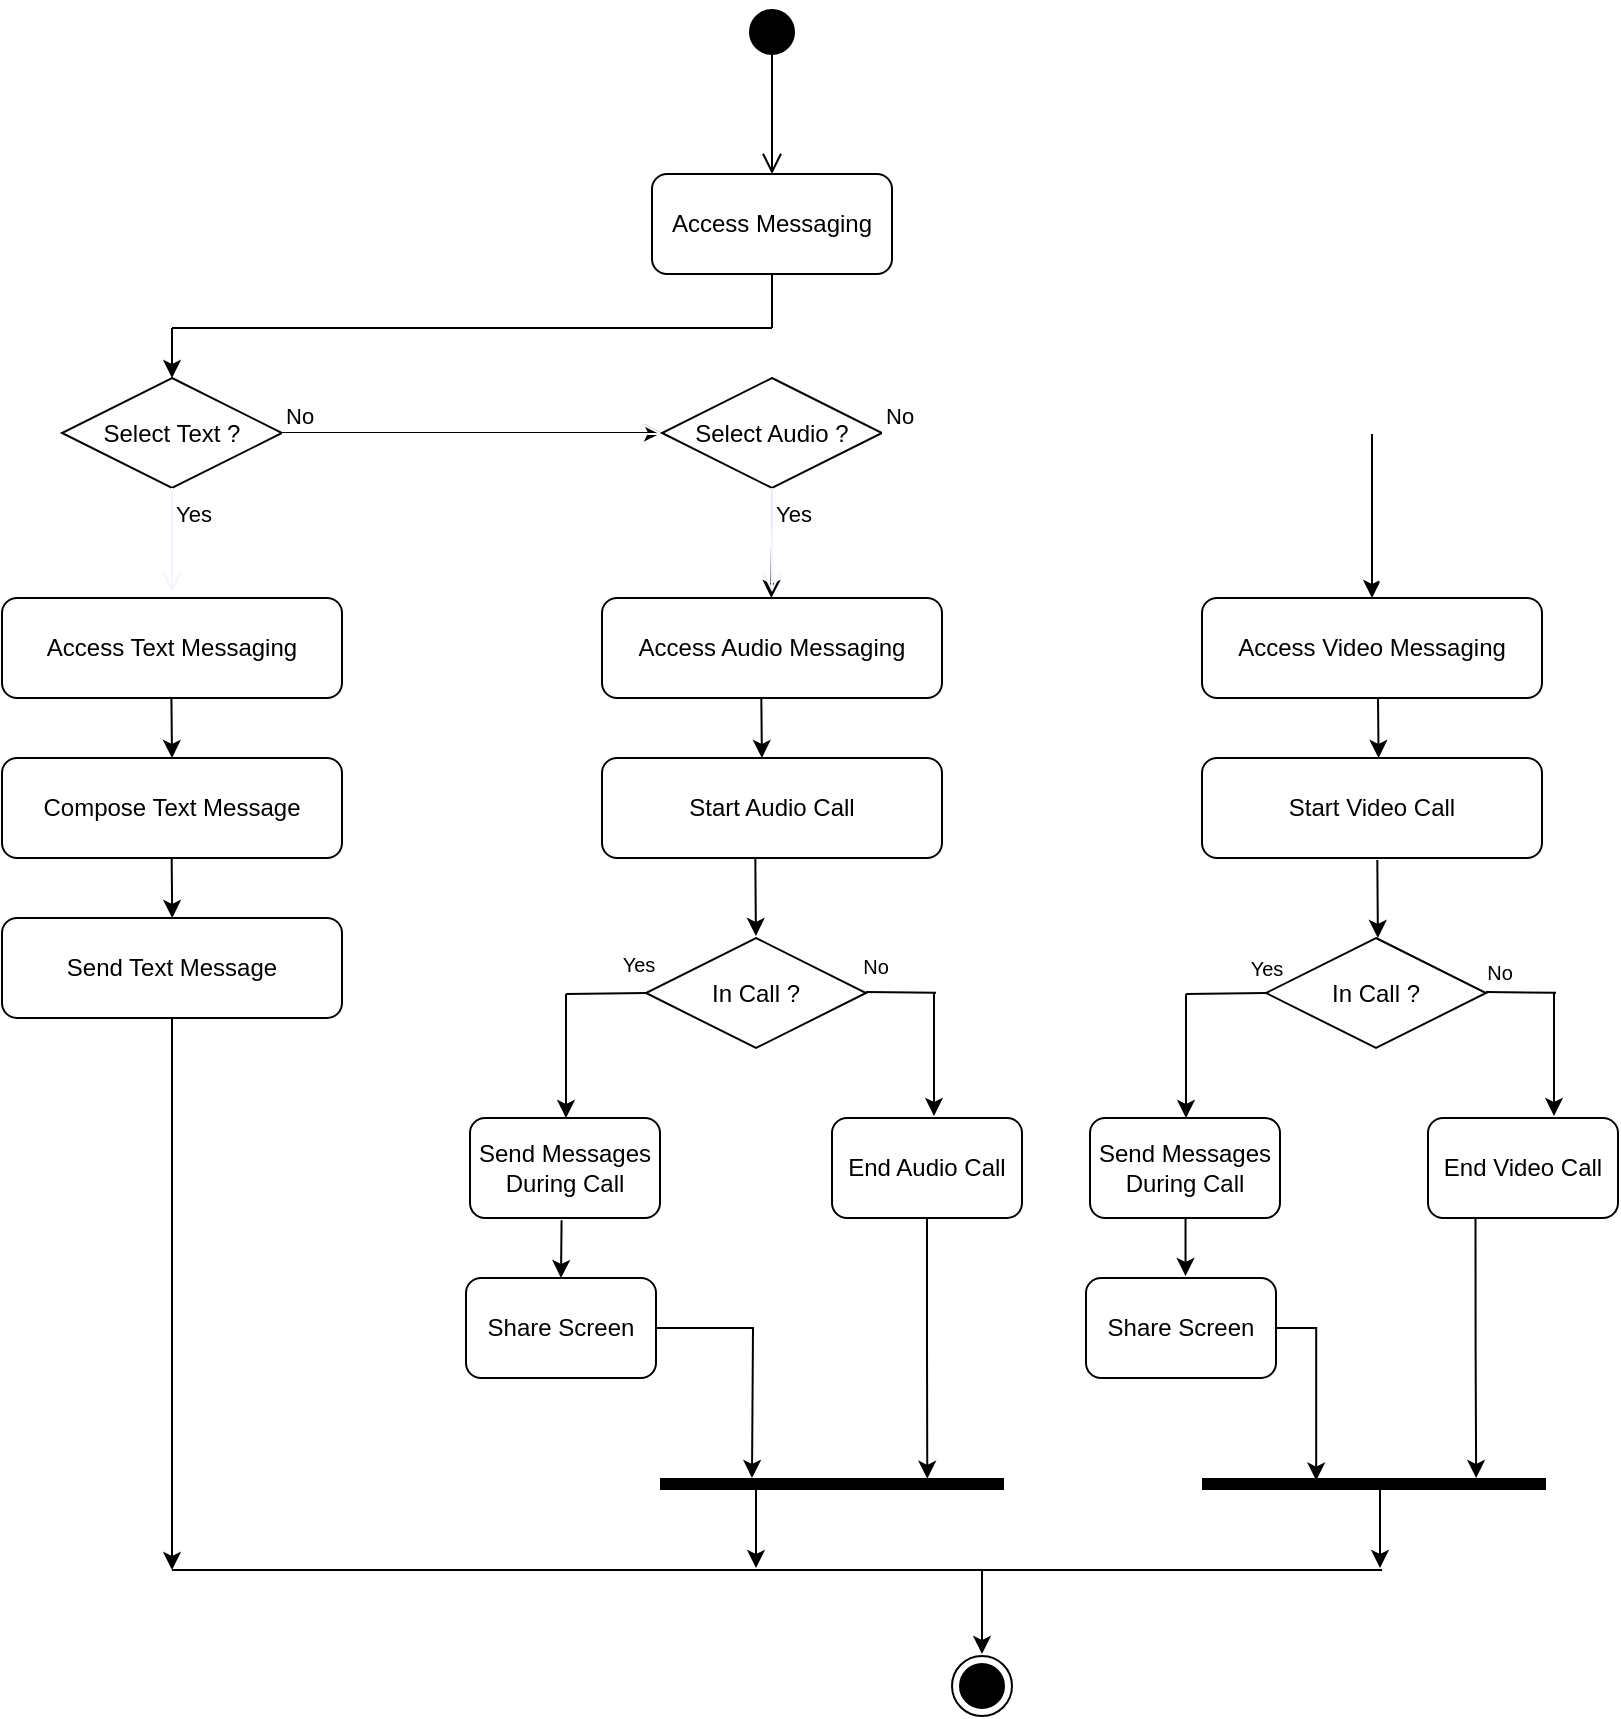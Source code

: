 <mxfile version="23.1.5" type="github">
  <diagram name="Page-1" id="pHN0voa6EhNZTOiaRUYE">
    <mxGraphModel dx="1820" dy="918" grid="1" gridSize="10" guides="1" tooltips="1" connect="1" arrows="1" fold="1" page="1" pageScale="1" pageWidth="827" pageHeight="1169" math="0" shadow="0">
      <root>
        <mxCell id="0" />
        <mxCell id="1" parent="0" />
        <mxCell id="N6PBJkLT1PeszOfAI_Je-1" value="" style="ellipse;html=1;shape=startState;fillColor=#000000;strokeColor=#000000;" vertex="1" parent="1">
          <mxGeometry x="385" y="92" width="30" height="30" as="geometry" />
        </mxCell>
        <mxCell id="N6PBJkLT1PeszOfAI_Je-2" value="" style="edgeStyle=orthogonalEdgeStyle;html=1;verticalAlign=bottom;endArrow=open;endSize=8;strokeColor=#000000;rounded=0;" edge="1" parent="1">
          <mxGeometry relative="1" as="geometry">
            <mxPoint x="400" y="178" as="targetPoint" />
            <mxPoint x="400" y="118" as="sourcePoint" />
          </mxGeometry>
        </mxCell>
        <mxCell id="N6PBJkLT1PeszOfAI_Je-64" style="edgeStyle=orthogonalEdgeStyle;rounded=0;orthogonalLoop=1;jettySize=auto;html=1;exitX=1;exitY=0.5;exitDx=0;exitDy=0;" edge="1" parent="1" source="N6PBJkLT1PeszOfAI_Je-3" target="N6PBJkLT1PeszOfAI_Je-6">
          <mxGeometry relative="1" as="geometry" />
        </mxCell>
        <mxCell id="N6PBJkLT1PeszOfAI_Je-3" value="Select Text ?" style="rhombus;whiteSpace=wrap;html=1;" vertex="1" parent="1">
          <mxGeometry x="45" y="280" width="110" height="55" as="geometry" />
        </mxCell>
        <mxCell id="N6PBJkLT1PeszOfAI_Je-4" value="No" style="edgeStyle=orthogonalEdgeStyle;html=1;align=left;verticalAlign=bottom;endArrow=open;endSize=8;strokeColor=#FFFFFF;rounded=0;" edge="1" parent="1">
          <mxGeometry x="-1" relative="1" as="geometry">
            <mxPoint x="346" y="308" as="targetPoint" />
            <mxPoint x="155" y="308" as="sourcePoint" />
          </mxGeometry>
        </mxCell>
        <mxCell id="N6PBJkLT1PeszOfAI_Je-5" value="Yes" style="edgeLabel;html=1;align=center;verticalAlign=middle;resizable=0;points=[];fontSize=10;" vertex="1" connectable="0" parent="N6PBJkLT1PeszOfAI_Je-4">
          <mxGeometry x="-1" y="-13" relative="1" as="geometry">
            <mxPoint x="492" y="254" as="offset" />
          </mxGeometry>
        </mxCell>
        <mxCell id="N6PBJkLT1PeszOfAI_Je-65" style="edgeStyle=orthogonalEdgeStyle;rounded=0;orthogonalLoop=1;jettySize=auto;html=1;exitX=1;exitY=0.5;exitDx=0;exitDy=0;entryX=0.5;entryY=0;entryDx=0;entryDy=0;" edge="1" parent="1" source="N6PBJkLT1PeszOfAI_Je-6" target="N6PBJkLT1PeszOfAI_Je-12">
          <mxGeometry relative="1" as="geometry" />
        </mxCell>
        <mxCell id="N6PBJkLT1PeszOfAI_Je-66" style="edgeStyle=orthogonalEdgeStyle;rounded=0;orthogonalLoop=1;jettySize=auto;html=1;exitX=0.5;exitY=1;exitDx=0;exitDy=0;" edge="1" parent="1" source="N6PBJkLT1PeszOfAI_Je-6">
          <mxGeometry relative="1" as="geometry">
            <mxPoint x="399.667" y="390" as="targetPoint" />
          </mxGeometry>
        </mxCell>
        <mxCell id="N6PBJkLT1PeszOfAI_Je-6" value="Select Audio ?" style="rhombus;whiteSpace=wrap;html=1;" vertex="1" parent="1">
          <mxGeometry x="345" y="280" width="110" height="55" as="geometry" />
        </mxCell>
        <mxCell id="N6PBJkLT1PeszOfAI_Je-7" value="No" style="edgeStyle=orthogonalEdgeStyle;html=1;align=left;verticalAlign=bottom;endArrow=open;endSize=8;strokeColor=#FFFFFF;rounded=0;entryX=0.536;entryY=-0.069;entryDx=0;entryDy=0;entryPerimeter=0;" edge="1" parent="1" source="N6PBJkLT1PeszOfAI_Je-6" target="N6PBJkLT1PeszOfAI_Je-12">
          <mxGeometry x="-1" relative="1" as="geometry">
            <mxPoint x="705" y="380" as="targetPoint" />
          </mxGeometry>
        </mxCell>
        <mxCell id="N6PBJkLT1PeszOfAI_Je-8" value="Yes" style="edgeStyle=orthogonalEdgeStyle;html=1;align=left;verticalAlign=top;endArrow=open;endSize=8;strokeColor=#F7F2FF;rounded=0;" edge="1" parent="1">
          <mxGeometry x="-1" relative="1" as="geometry">
            <mxPoint x="400" y="387" as="targetPoint" />
            <mxPoint x="400.03" y="334.985" as="sourcePoint" />
          </mxGeometry>
        </mxCell>
        <mxCell id="N6PBJkLT1PeszOfAI_Je-9" value="Yes" style="edgeStyle=orthogonalEdgeStyle;html=1;align=left;verticalAlign=top;endArrow=open;endSize=8;strokeColor=#F7F2FF;rounded=0;" edge="1" parent="1">
          <mxGeometry x="-1" relative="1" as="geometry">
            <mxPoint x="100" y="387" as="targetPoint" />
            <mxPoint x="100" y="335" as="sourcePoint" />
          </mxGeometry>
        </mxCell>
        <mxCell id="N6PBJkLT1PeszOfAI_Je-10" value="Access Text Messaging" style="rounded=1;whiteSpace=wrap;html=1;" vertex="1" parent="1">
          <mxGeometry x="15" y="390" width="170" height="50" as="geometry" />
        </mxCell>
        <mxCell id="N6PBJkLT1PeszOfAI_Je-11" value="Access Audio Messaging" style="rounded=1;whiteSpace=wrap;html=1;" vertex="1" parent="1">
          <mxGeometry x="315" y="390" width="170" height="50" as="geometry" />
        </mxCell>
        <mxCell id="N6PBJkLT1PeszOfAI_Je-12" value="Access Video Messaging" style="rounded=1;whiteSpace=wrap;html=1;" vertex="1" parent="1">
          <mxGeometry x="615" y="390" width="170" height="50" as="geometry" />
        </mxCell>
        <mxCell id="N6PBJkLT1PeszOfAI_Je-13" value="Start Audio Call" style="rounded=1;whiteSpace=wrap;html=1;" vertex="1" parent="1">
          <mxGeometry x="315" y="470" width="170" height="50" as="geometry" />
        </mxCell>
        <mxCell id="N6PBJkLT1PeszOfAI_Je-14" value="Start Video Call" style="rounded=1;whiteSpace=wrap;html=1;" vertex="1" parent="1">
          <mxGeometry x="615" y="470" width="170" height="50" as="geometry" />
        </mxCell>
        <mxCell id="N6PBJkLT1PeszOfAI_Je-15" value="Compose Text Message" style="rounded=1;whiteSpace=wrap;html=1;" vertex="1" parent="1">
          <mxGeometry x="15" y="470" width="170" height="50" as="geometry" />
        </mxCell>
        <mxCell id="N6PBJkLT1PeszOfAI_Je-16" value="Send Text Message" style="rounded=1;whiteSpace=wrap;html=1;" vertex="1" parent="1">
          <mxGeometry x="15" y="550" width="170" height="50" as="geometry" />
        </mxCell>
        <mxCell id="N6PBJkLT1PeszOfAI_Je-17" value="In Call ?" style="rhombus;whiteSpace=wrap;html=1;" vertex="1" parent="1">
          <mxGeometry x="647" y="560" width="110" height="55" as="geometry" />
        </mxCell>
        <mxCell id="N6PBJkLT1PeszOfAI_Je-18" value="Send Messages During Call" style="rounded=1;whiteSpace=wrap;html=1;" vertex="1" parent="1">
          <mxGeometry x="559" y="650" width="95" height="50" as="geometry" />
        </mxCell>
        <mxCell id="N6PBJkLT1PeszOfAI_Je-19" value="End Video Call" style="rounded=1;whiteSpace=wrap;html=1;" vertex="1" parent="1">
          <mxGeometry x="728" y="650" width="95" height="50" as="geometry" />
        </mxCell>
        <mxCell id="N6PBJkLT1PeszOfAI_Je-20" value="Share Screen" style="rounded=1;whiteSpace=wrap;html=1;" vertex="1" parent="1">
          <mxGeometry x="557" y="730" width="95" height="50" as="geometry" />
        </mxCell>
        <mxCell id="N6PBJkLT1PeszOfAI_Je-22" value="" style="endArrow=classic;html=1;rounded=0;entryX=0.5;entryY=0;entryDx=0;entryDy=0;" edge="1" parent="1">
          <mxGeometry width="50" height="50" relative="1" as="geometry">
            <mxPoint x="607" y="588" as="sourcePoint" />
            <mxPoint x="607" y="650" as="targetPoint" />
          </mxGeometry>
        </mxCell>
        <mxCell id="N6PBJkLT1PeszOfAI_Je-23" value="" style="endArrow=none;html=1;rounded=0;entryX=0;entryY=0.5;entryDx=0;entryDy=0;" edge="1" parent="1" target="N6PBJkLT1PeszOfAI_Je-17">
          <mxGeometry width="50" height="50" relative="1" as="geometry">
            <mxPoint x="607" y="588" as="sourcePoint" />
            <mxPoint x="727" y="550" as="targetPoint" />
          </mxGeometry>
        </mxCell>
        <mxCell id="N6PBJkLT1PeszOfAI_Je-24" value="" style="endArrow=none;html=1;rounded=0;entryX=0;entryY=0.5;entryDx=0;entryDy=0;" edge="1" parent="1">
          <mxGeometry width="50" height="50" relative="1" as="geometry">
            <mxPoint x="757" y="587" as="sourcePoint" />
            <mxPoint x="792" y="587.36" as="targetPoint" />
          </mxGeometry>
        </mxCell>
        <mxCell id="N6PBJkLT1PeszOfAI_Je-25" value="" style="endArrow=classic;html=1;rounded=0;entryX=0.5;entryY=0;entryDx=0;entryDy=0;" edge="1" parent="1">
          <mxGeometry width="50" height="50" relative="1" as="geometry">
            <mxPoint x="791" y="587" as="sourcePoint" />
            <mxPoint x="791" y="649" as="targetPoint" />
          </mxGeometry>
        </mxCell>
        <mxCell id="N6PBJkLT1PeszOfAI_Je-30" value="In Call ?" style="rhombus;whiteSpace=wrap;html=1;" vertex="1" parent="1">
          <mxGeometry x="337" y="560" width="110" height="55" as="geometry" />
        </mxCell>
        <mxCell id="N6PBJkLT1PeszOfAI_Je-31" value="Send Messages During Call" style="rounded=1;whiteSpace=wrap;html=1;" vertex="1" parent="1">
          <mxGeometry x="249" y="650" width="95" height="50" as="geometry" />
        </mxCell>
        <mxCell id="N6PBJkLT1PeszOfAI_Je-32" value="End Audio Call" style="rounded=1;whiteSpace=wrap;html=1;" vertex="1" parent="1">
          <mxGeometry x="430" y="650" width="95" height="50" as="geometry" />
        </mxCell>
        <mxCell id="N6PBJkLT1PeszOfAI_Je-33" value="Share Screen" style="rounded=1;whiteSpace=wrap;html=1;" vertex="1" parent="1">
          <mxGeometry x="247" y="730" width="95" height="50" as="geometry" />
        </mxCell>
        <mxCell id="N6PBJkLT1PeszOfAI_Je-35" value="" style="endArrow=classic;html=1;rounded=0;entryX=0.5;entryY=0;entryDx=0;entryDy=0;" edge="1" parent="1">
          <mxGeometry width="50" height="50" relative="1" as="geometry">
            <mxPoint x="297" y="588" as="sourcePoint" />
            <mxPoint x="297" y="650" as="targetPoint" />
          </mxGeometry>
        </mxCell>
        <mxCell id="N6PBJkLT1PeszOfAI_Je-36" value="" style="endArrow=none;html=1;rounded=0;entryX=0;entryY=0.5;entryDx=0;entryDy=0;" edge="1" parent="1" target="N6PBJkLT1PeszOfAI_Je-30">
          <mxGeometry width="50" height="50" relative="1" as="geometry">
            <mxPoint x="297" y="588" as="sourcePoint" />
            <mxPoint x="417" y="550" as="targetPoint" />
          </mxGeometry>
        </mxCell>
        <mxCell id="N6PBJkLT1PeszOfAI_Je-37" value="" style="endArrow=none;html=1;rounded=0;entryX=0;entryY=0.5;entryDx=0;entryDy=0;" edge="1" parent="1">
          <mxGeometry width="50" height="50" relative="1" as="geometry">
            <mxPoint x="447" y="587" as="sourcePoint" />
            <mxPoint x="482" y="587.36" as="targetPoint" />
          </mxGeometry>
        </mxCell>
        <mxCell id="N6PBJkLT1PeszOfAI_Je-38" value="" style="endArrow=classic;html=1;rounded=0;entryX=0.5;entryY=0;entryDx=0;entryDy=0;" edge="1" parent="1">
          <mxGeometry width="50" height="50" relative="1" as="geometry">
            <mxPoint x="481" y="587" as="sourcePoint" />
            <mxPoint x="481" y="649" as="targetPoint" />
          </mxGeometry>
        </mxCell>
        <mxCell id="N6PBJkLT1PeszOfAI_Je-43" value="" style="endArrow=classic;html=1;rounded=0;entryX=0.5;entryY=0;entryDx=0;entryDy=0;exitX=0.482;exitY=1.023;exitDx=0;exitDy=0;exitPerimeter=0;" edge="1" parent="1" source="N6PBJkLT1PeszOfAI_Je-31" target="N6PBJkLT1PeszOfAI_Je-33">
          <mxGeometry width="50" height="50" relative="1" as="geometry">
            <mxPoint x="295" y="710" as="sourcePoint" />
            <mxPoint x="485" y="640" as="targetPoint" />
          </mxGeometry>
        </mxCell>
        <mxCell id="N6PBJkLT1PeszOfAI_Je-44" value="" style="endArrow=classic;html=1;rounded=0;entryX=0.5;entryY=0;entryDx=0;entryDy=0;exitX=0.482;exitY=1.023;exitDx=0;exitDy=0;exitPerimeter=0;" edge="1" parent="1">
          <mxGeometry width="50" height="50" relative="1" as="geometry">
            <mxPoint x="606.76" y="700" as="sourcePoint" />
            <mxPoint x="606.76" y="729" as="targetPoint" />
          </mxGeometry>
        </mxCell>
        <mxCell id="N6PBJkLT1PeszOfAI_Je-45" value="Access Messaging" style="rounded=1;whiteSpace=wrap;html=1;" vertex="1" parent="1">
          <mxGeometry x="340" y="178" width="120" height="50" as="geometry" />
        </mxCell>
        <mxCell id="N6PBJkLT1PeszOfAI_Je-46" value="" style="endArrow=classic;html=1;rounded=0;" edge="1" parent="1">
          <mxGeometry width="50" height="50" relative="1" as="geometry">
            <mxPoint x="392" y="835" as="sourcePoint" />
            <mxPoint x="392" y="875" as="targetPoint" />
          </mxGeometry>
        </mxCell>
        <mxCell id="N6PBJkLT1PeszOfAI_Je-47" value="" style="endArrow=classic;html=1;rounded=0;" edge="1" parent="1">
          <mxGeometry width="50" height="50" relative="1" as="geometry">
            <mxPoint x="704" y="835" as="sourcePoint" />
            <mxPoint x="704" y="875" as="targetPoint" />
          </mxGeometry>
        </mxCell>
        <mxCell id="N6PBJkLT1PeszOfAI_Je-48" value="" style="endArrow=classic;html=1;rounded=0;exitX=0.5;exitY=1;exitDx=0;exitDy=0;" edge="1" parent="1" source="N6PBJkLT1PeszOfAI_Je-16">
          <mxGeometry width="50" height="50" relative="1" as="geometry">
            <mxPoint x="95" y="640" as="sourcePoint" />
            <mxPoint x="100" y="876" as="targetPoint" />
          </mxGeometry>
        </mxCell>
        <mxCell id="N6PBJkLT1PeszOfAI_Je-49" value="" style="endArrow=none;html=1;rounded=0;" edge="1" parent="1">
          <mxGeometry width="50" height="50" relative="1" as="geometry">
            <mxPoint x="100" y="255" as="sourcePoint" />
            <mxPoint x="400" y="255" as="targetPoint" />
          </mxGeometry>
        </mxCell>
        <mxCell id="N6PBJkLT1PeszOfAI_Je-50" value="" style="endArrow=classic;html=1;rounded=0;" edge="1" parent="1">
          <mxGeometry width="50" height="50" relative="1" as="geometry">
            <mxPoint x="100" y="255" as="sourcePoint" />
            <mxPoint x="100" y="280" as="targetPoint" />
          </mxGeometry>
        </mxCell>
        <mxCell id="N6PBJkLT1PeszOfAI_Je-51" value="" style="endArrow=none;html=1;rounded=0;entryX=0.5;entryY=1;entryDx=0;entryDy=0;" edge="1" parent="1" target="N6PBJkLT1PeszOfAI_Je-45">
          <mxGeometry width="50" height="50" relative="1" as="geometry">
            <mxPoint x="400" y="255" as="sourcePoint" />
            <mxPoint x="395" y="220" as="targetPoint" />
          </mxGeometry>
        </mxCell>
        <mxCell id="N6PBJkLT1PeszOfAI_Je-52" value="" style="endArrow=classic;html=1;rounded=0;entryX=0.5;entryY=0;entryDx=0;entryDy=0;" edge="1" parent="1" target="N6PBJkLT1PeszOfAI_Je-15">
          <mxGeometry width="50" height="50" relative="1" as="geometry">
            <mxPoint x="99.71" y="440" as="sourcePoint" />
            <mxPoint x="99.71" y="480" as="targetPoint" />
          </mxGeometry>
        </mxCell>
        <mxCell id="N6PBJkLT1PeszOfAI_Je-53" value="" style="endArrow=classic;html=1;rounded=0;entryX=0.5;entryY=0;entryDx=0;entryDy=0;" edge="1" parent="1">
          <mxGeometry width="50" height="50" relative="1" as="geometry">
            <mxPoint x="99.83" y="520" as="sourcePoint" />
            <mxPoint x="100.12" y="550" as="targetPoint" />
          </mxGeometry>
        </mxCell>
        <mxCell id="N6PBJkLT1PeszOfAI_Je-54" value="" style="endArrow=classic;html=1;rounded=0;entryX=0.5;entryY=0;entryDx=0;entryDy=0;" edge="1" parent="1">
          <mxGeometry width="50" height="50" relative="1" as="geometry">
            <mxPoint x="394.66" y="440" as="sourcePoint" />
            <mxPoint x="394.95" y="470" as="targetPoint" />
          </mxGeometry>
        </mxCell>
        <mxCell id="N6PBJkLT1PeszOfAI_Je-55" value="" style="endArrow=classic;html=1;rounded=0;entryX=0.5;entryY=0;entryDx=0;entryDy=0;" edge="1" parent="1">
          <mxGeometry width="50" height="50" relative="1" as="geometry">
            <mxPoint x="391.66" y="520" as="sourcePoint" />
            <mxPoint x="391.95" y="559" as="targetPoint" />
          </mxGeometry>
        </mxCell>
        <mxCell id="N6PBJkLT1PeszOfAI_Je-56" value="" style="endArrow=classic;html=1;rounded=0;entryX=0.5;entryY=0;entryDx=0;entryDy=0;" edge="1" parent="1">
          <mxGeometry width="50" height="50" relative="1" as="geometry">
            <mxPoint x="702.66" y="521" as="sourcePoint" />
            <mxPoint x="702.95" y="560" as="targetPoint" />
          </mxGeometry>
        </mxCell>
        <mxCell id="N6PBJkLT1PeszOfAI_Je-57" value="" style="endArrow=classic;html=1;rounded=0;entryX=0.5;entryY=0;entryDx=0;entryDy=0;" edge="1" parent="1">
          <mxGeometry width="50" height="50" relative="1" as="geometry">
            <mxPoint x="703" y="440" as="sourcePoint" />
            <mxPoint x="703.29" y="470" as="targetPoint" />
          </mxGeometry>
        </mxCell>
        <mxCell id="N6PBJkLT1PeszOfAI_Je-58" value="Yes" style="edgeLabel;html=1;align=center;verticalAlign=middle;resizable=0;points=[];fontSize=10;" vertex="1" connectable="0" parent="1">
          <mxGeometry x="235" y="410.0" as="geometry">
            <mxPoint x="98" y="163" as="offset" />
          </mxGeometry>
        </mxCell>
        <mxCell id="N6PBJkLT1PeszOfAI_Je-59" value="&lt;font style=&quot;font-size: 10px;&quot;&gt;No&lt;/font&gt;" style="text;html=1;align=center;verticalAlign=middle;whiteSpace=wrap;rounded=0;fontSize=10;" vertex="1" parent="1">
          <mxGeometry x="436" y="564" width="32" height="20" as="geometry" />
        </mxCell>
        <mxCell id="N6PBJkLT1PeszOfAI_Je-60" value="&lt;font style=&quot;font-size: 10px;&quot;&gt;No&lt;/font&gt;" style="text;html=1;align=center;verticalAlign=middle;whiteSpace=wrap;rounded=0;fontSize=10;" vertex="1" parent="1">
          <mxGeometry x="748" y="567" width="32" height="20" as="geometry" />
        </mxCell>
        <mxCell id="N6PBJkLT1PeszOfAI_Je-61" value="" style="endArrow=none;html=1;rounded=0;" edge="1" parent="1">
          <mxGeometry width="50" height="50" relative="1" as="geometry">
            <mxPoint x="100" y="876" as="sourcePoint" />
            <mxPoint x="705" y="876" as="targetPoint" />
          </mxGeometry>
        </mxCell>
        <mxCell id="N6PBJkLT1PeszOfAI_Je-62" value="" style="endArrow=classic;html=1;rounded=0;" edge="1" parent="1">
          <mxGeometry width="50" height="50" relative="1" as="geometry">
            <mxPoint x="505" y="876" as="sourcePoint" />
            <mxPoint x="505" y="918" as="targetPoint" />
          </mxGeometry>
        </mxCell>
        <mxCell id="N6PBJkLT1PeszOfAI_Je-63" value="" style="ellipse;html=1;shape=endState;fillColor=#000000;strokeColor=#000000;" vertex="1" parent="1">
          <mxGeometry x="490" y="919" width="30" height="30" as="geometry" />
        </mxCell>
        <mxCell id="N6PBJkLT1PeszOfAI_Je-67" value="" style="shape=line;html=1;strokeWidth=6;strokeColor=#000000;" vertex="1" parent="1">
          <mxGeometry x="344" y="828" width="172" height="10" as="geometry" />
        </mxCell>
        <mxCell id="N6PBJkLT1PeszOfAI_Je-70" style="edgeStyle=orthogonalEdgeStyle;rounded=0;orthogonalLoop=1;jettySize=auto;html=1;exitX=1;exitY=0.5;exitDx=0;exitDy=0;" edge="1" parent="1" source="N6PBJkLT1PeszOfAI_Je-33">
          <mxGeometry relative="1" as="geometry">
            <mxPoint x="390" y="830" as="targetPoint" />
          </mxGeometry>
        </mxCell>
        <mxCell id="N6PBJkLT1PeszOfAI_Je-72" style="edgeStyle=orthogonalEdgeStyle;rounded=0;orthogonalLoop=1;jettySize=auto;html=1;exitX=0.5;exitY=1;exitDx=0;exitDy=0;entryX=0.777;entryY=0.239;entryDx=0;entryDy=0;entryPerimeter=0;" edge="1" parent="1" source="N6PBJkLT1PeszOfAI_Je-32" target="N6PBJkLT1PeszOfAI_Je-67">
          <mxGeometry relative="1" as="geometry" />
        </mxCell>
        <mxCell id="N6PBJkLT1PeszOfAI_Je-73" value="" style="shape=line;html=1;strokeWidth=6;strokeColor=#000000;" vertex="1" parent="1">
          <mxGeometry x="615" y="828" width="172" height="10" as="geometry" />
        </mxCell>
        <mxCell id="N6PBJkLT1PeszOfAI_Je-74" style="edgeStyle=orthogonalEdgeStyle;rounded=0;orthogonalLoop=1;jettySize=auto;html=1;exitX=1;exitY=0.5;exitDx=0;exitDy=0;entryX=0.332;entryY=0.327;entryDx=0;entryDy=0;entryPerimeter=0;" edge="1" parent="1" source="N6PBJkLT1PeszOfAI_Je-20" target="N6PBJkLT1PeszOfAI_Je-73">
          <mxGeometry relative="1" as="geometry" />
        </mxCell>
        <mxCell id="N6PBJkLT1PeszOfAI_Je-75" style="edgeStyle=orthogonalEdgeStyle;rounded=0;orthogonalLoop=1;jettySize=auto;html=1;exitX=0.25;exitY=1;exitDx=0;exitDy=0;entryX=0.797;entryY=0.2;entryDx=0;entryDy=0;entryPerimeter=0;" edge="1" parent="1" source="N6PBJkLT1PeszOfAI_Je-19" target="N6PBJkLT1PeszOfAI_Je-73">
          <mxGeometry relative="1" as="geometry" />
        </mxCell>
      </root>
    </mxGraphModel>
  </diagram>
</mxfile>
